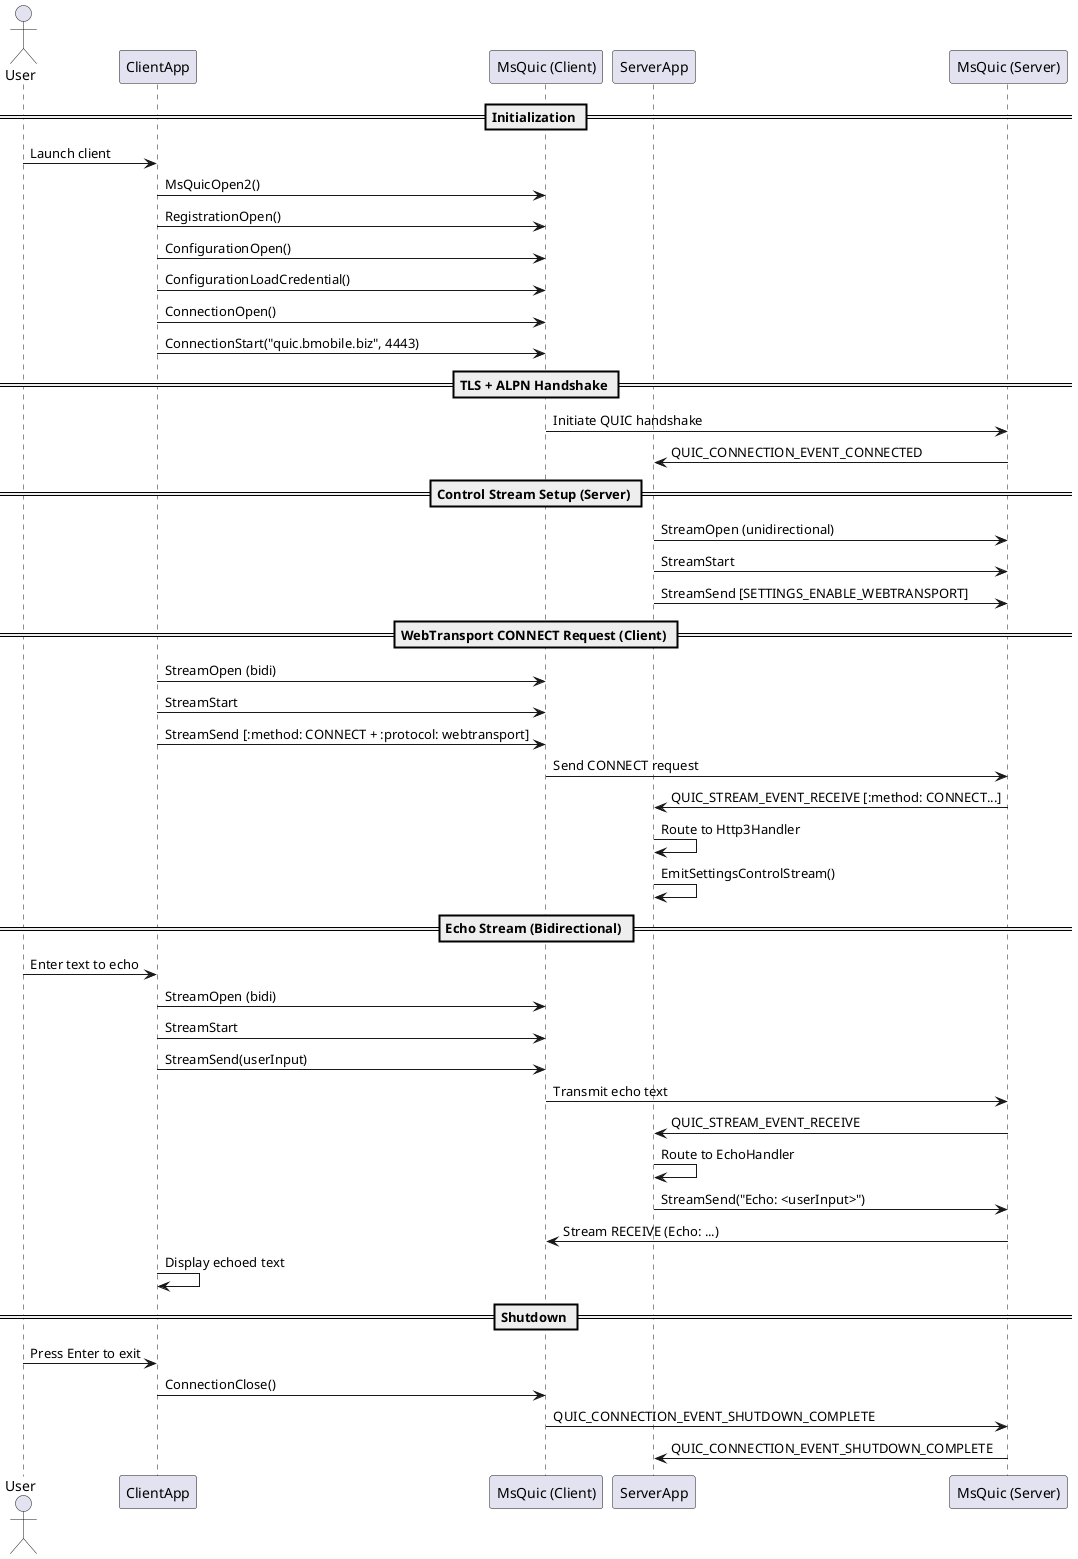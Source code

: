 @startuml
actor User
participant ClientApp as Client
participant MsQuicClient as "MsQuic (Client)"
participant ServerApp as Server
participant MsQuicServer as "MsQuic (Server)"

== Initialization ==

User -> Client : Launch client
Client -> MsQuicClient : MsQuicOpen2()
Client -> MsQuicClient : RegistrationOpen()
Client -> MsQuicClient : ConfigurationOpen()
Client -> MsQuicClient : ConfigurationLoadCredential()
Client -> MsQuicClient : ConnectionOpen()
Client -> MsQuicClient : ConnectionStart("quic.bmobile.biz", 4443)

== TLS + ALPN Handshake ==

MsQuicClient -> MsQuicServer : Initiate QUIC handshake
MsQuicServer -> Server : QUIC_CONNECTION_EVENT_CONNECTED

== Control Stream Setup (Server) ==

Server -> MsQuicServer : StreamOpen (unidirectional)
Server -> MsQuicServer : StreamStart
Server -> MsQuicServer : StreamSend [SETTINGS_ENABLE_WEBTRANSPORT]

== WebTransport CONNECT Request (Client) ==

Client -> MsQuicClient : StreamOpen (bidi)
Client -> MsQuicClient : StreamStart
Client -> MsQuicClient : StreamSend [:method: CONNECT + :protocol: webtransport]

MsQuicClient -> MsQuicServer : Send CONNECT request
MsQuicServer -> Server : QUIC_STREAM_EVENT_RECEIVE [:method: CONNECT...]

Server -> Server : Route to Http3Handler
Server -> Server : EmitSettingsControlStream()

== Echo Stream (Bidirectional) ==

User -> Client : Enter text to echo
Client -> MsQuicClient : StreamOpen (bidi)
Client -> MsQuicClient : StreamStart
Client -> MsQuicClient : StreamSend(userInput)

MsQuicClient -> MsQuicServer : Transmit echo text
MsQuicServer -> Server : QUIC_STREAM_EVENT_RECEIVE
Server -> Server : Route to EchoHandler
Server -> MsQuicServer : StreamSend("Echo: <userInput>")

MsQuicServer -> MsQuicClient : Stream RECEIVE (Echo: ...)
Client -> Client : Display echoed text

== Shutdown ==

User -> Client : Press Enter to exit
Client -> MsQuicClient : ConnectionClose()
MsQuicClient -> MsQuicServer : QUIC_CONNECTION_EVENT_SHUTDOWN_COMPLETE
MsQuicServer -> Server : QUIC_CONNECTION_EVENT_SHUTDOWN_COMPLETE

@enduml
